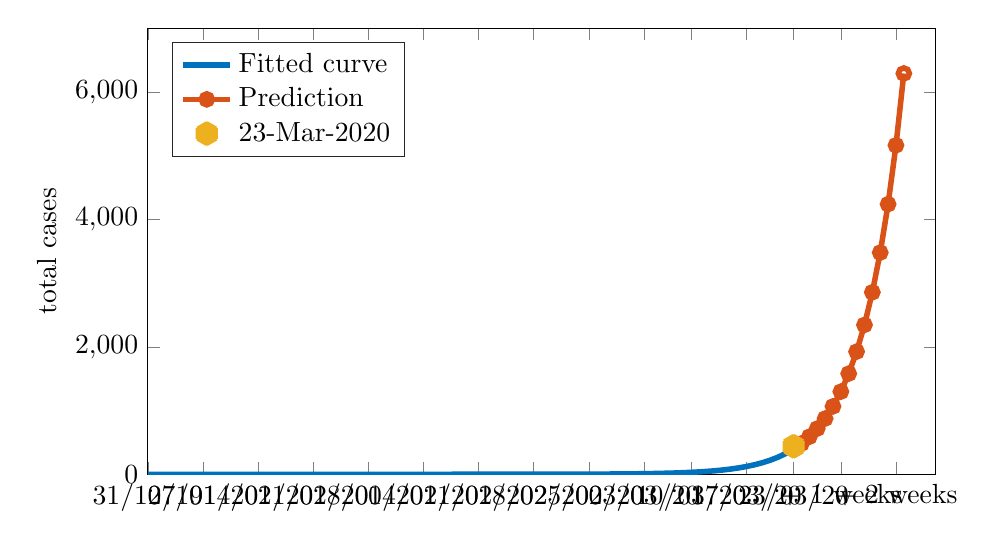 % This file was created by matlab2tikz.
% Minimal pgfplots version: 1.3
%
\definecolor{mycolor1}{rgb}{0.0,0.447,0.741}%
\definecolor{mycolor2}{rgb}{0.85,0.325,0.098}%
\definecolor{mycolor3}{rgb}{0.929,0.694,0.125}%
%
\begin{tikzpicture}

\begin{axis}[%
width=10cm,
height=5.665cm,
at={(0cm,0cm)},
scale only axis,
xmin=0,
xmax=100,
xtick={0,7,14,21,28,35,42,49,56,63,69,76,82,88,95},
xticklabels={{31/12/19},{07/01/20},{14/01/20},{21/01/20},{28/01/20},{04/02/20},{11/02/20},{18/02/20},{25/02/20},{03/03/20},{10/03/20},{17/03/20},{23/03/20},{+ 1 weeks},{+ 2 weeks}},
ymin=0,
ymax=7000,
ylabel={total cases},
legend style={at={(0.03,0.97)},anchor=north west,legend cell align=left,align=left,draw=white!15!black}
]
\addplot [color=mycolor1,solid,line width=2.0pt]
  table[row sep=crcr]{%
0	3.711e-05\\
1	4.52e-05\\
2	5.507e-05\\
3	6.708e-05\\
4	8.172e-05\\
5	9.955e-05\\
6	0.0\\
7	0.0\\
8	0.0\\
9	0.0\\
10	0.0\\
11	0.0\\
12	0.0\\
13	0.0\\
14	0.001\\
15	0.001\\
16	0.001\\
17	0.001\\
18	0.001\\
19	0.002\\
20	0.002\\
21	0.002\\
22	0.003\\
23	0.003\\
24	0.004\\
25	0.005\\
26	0.006\\
27	0.008\\
28	0.009\\
29	0.011\\
30	0.014\\
31	0.017\\
32	0.021\\
33	0.025\\
34	0.03\\
35	0.037\\
36	0.045\\
37	0.055\\
38	0.067\\
39	0.082\\
40	0.1\\
41	0.121\\
42	0.148\\
43	0.18\\
44	0.219\\
45	0.267\\
46	0.326\\
47	0.397\\
48	0.483\\
49	0.589\\
50	0.717\\
51	0.873\\
52	1.064\\
53	1.296\\
54	1.579\\
55	1.924\\
56	2.343\\
57	2.855\\
58	3.477\\
59	4.236\\
60	5.161\\
61	6.287\\
62	7.658\\
63	9.33\\
64	11.365\\
65	13.845\\
66	16.867\\
67	20.547\\
68	25.03\\
69	30.492\\
70	37.146\\
71	45.251\\
72	55.125\\
73	67.154\\
74	81.808\\
75	99.658\\
76	121.405\\
77	147.896\\
78	180.168\\
79	219.482\\
80	267.374\\
81	325.717\\
82	396.79\\
};
\addlegendentry{Fitted curve};

\addplot [color=mycolor2,solid,line width=2.0pt,mark=o,mark options={solid}]
  table[row sep=crcr]{%
82	397\\
83	483\\
84	589\\
85	717\\
86	874\\
87	1065\\
88	1297\\
89	1580\\
90	1925\\
91	2344\\
92	2856\\
93	3479\\
94	4239\\
95	5163\\
96	6290\\
};
\addlegendentry{Prediction};

\addplot [color=mycolor3,line width=8.0pt,only marks,mark=asterisk,mark options={solid}]
  table[row sep=crcr]{%
82	439\\
};
\addlegendentry{23-Mar-2020};

\end{axis}
\end{tikzpicture}%